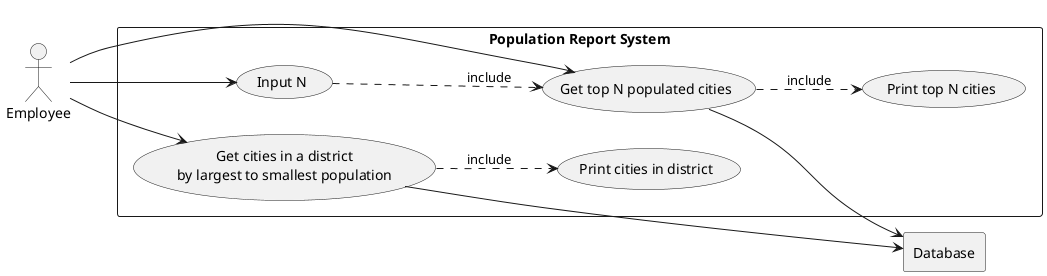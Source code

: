 @startuml
left to right direction
actor E as "Employee"

rectangle "Population Report System" {
    usecase UC11 as "Get cities in a district
    by largest to smallest population"

    usecase UC11a as "Print cities in district"

    usecase UC12 as "Get top N populated cities"

    usecase UC12b as "Input N"
    usecase UC12a as "Print top N cities"
}
rectangle Database

E --> UC11
UC11 ..> UC11a : include
UC11 --> Database

E --> UC12b
UC12b ..> UC12 : include
E --> UC12
UC12 ..> UC12a : include
UC12 --> Database





@enduml